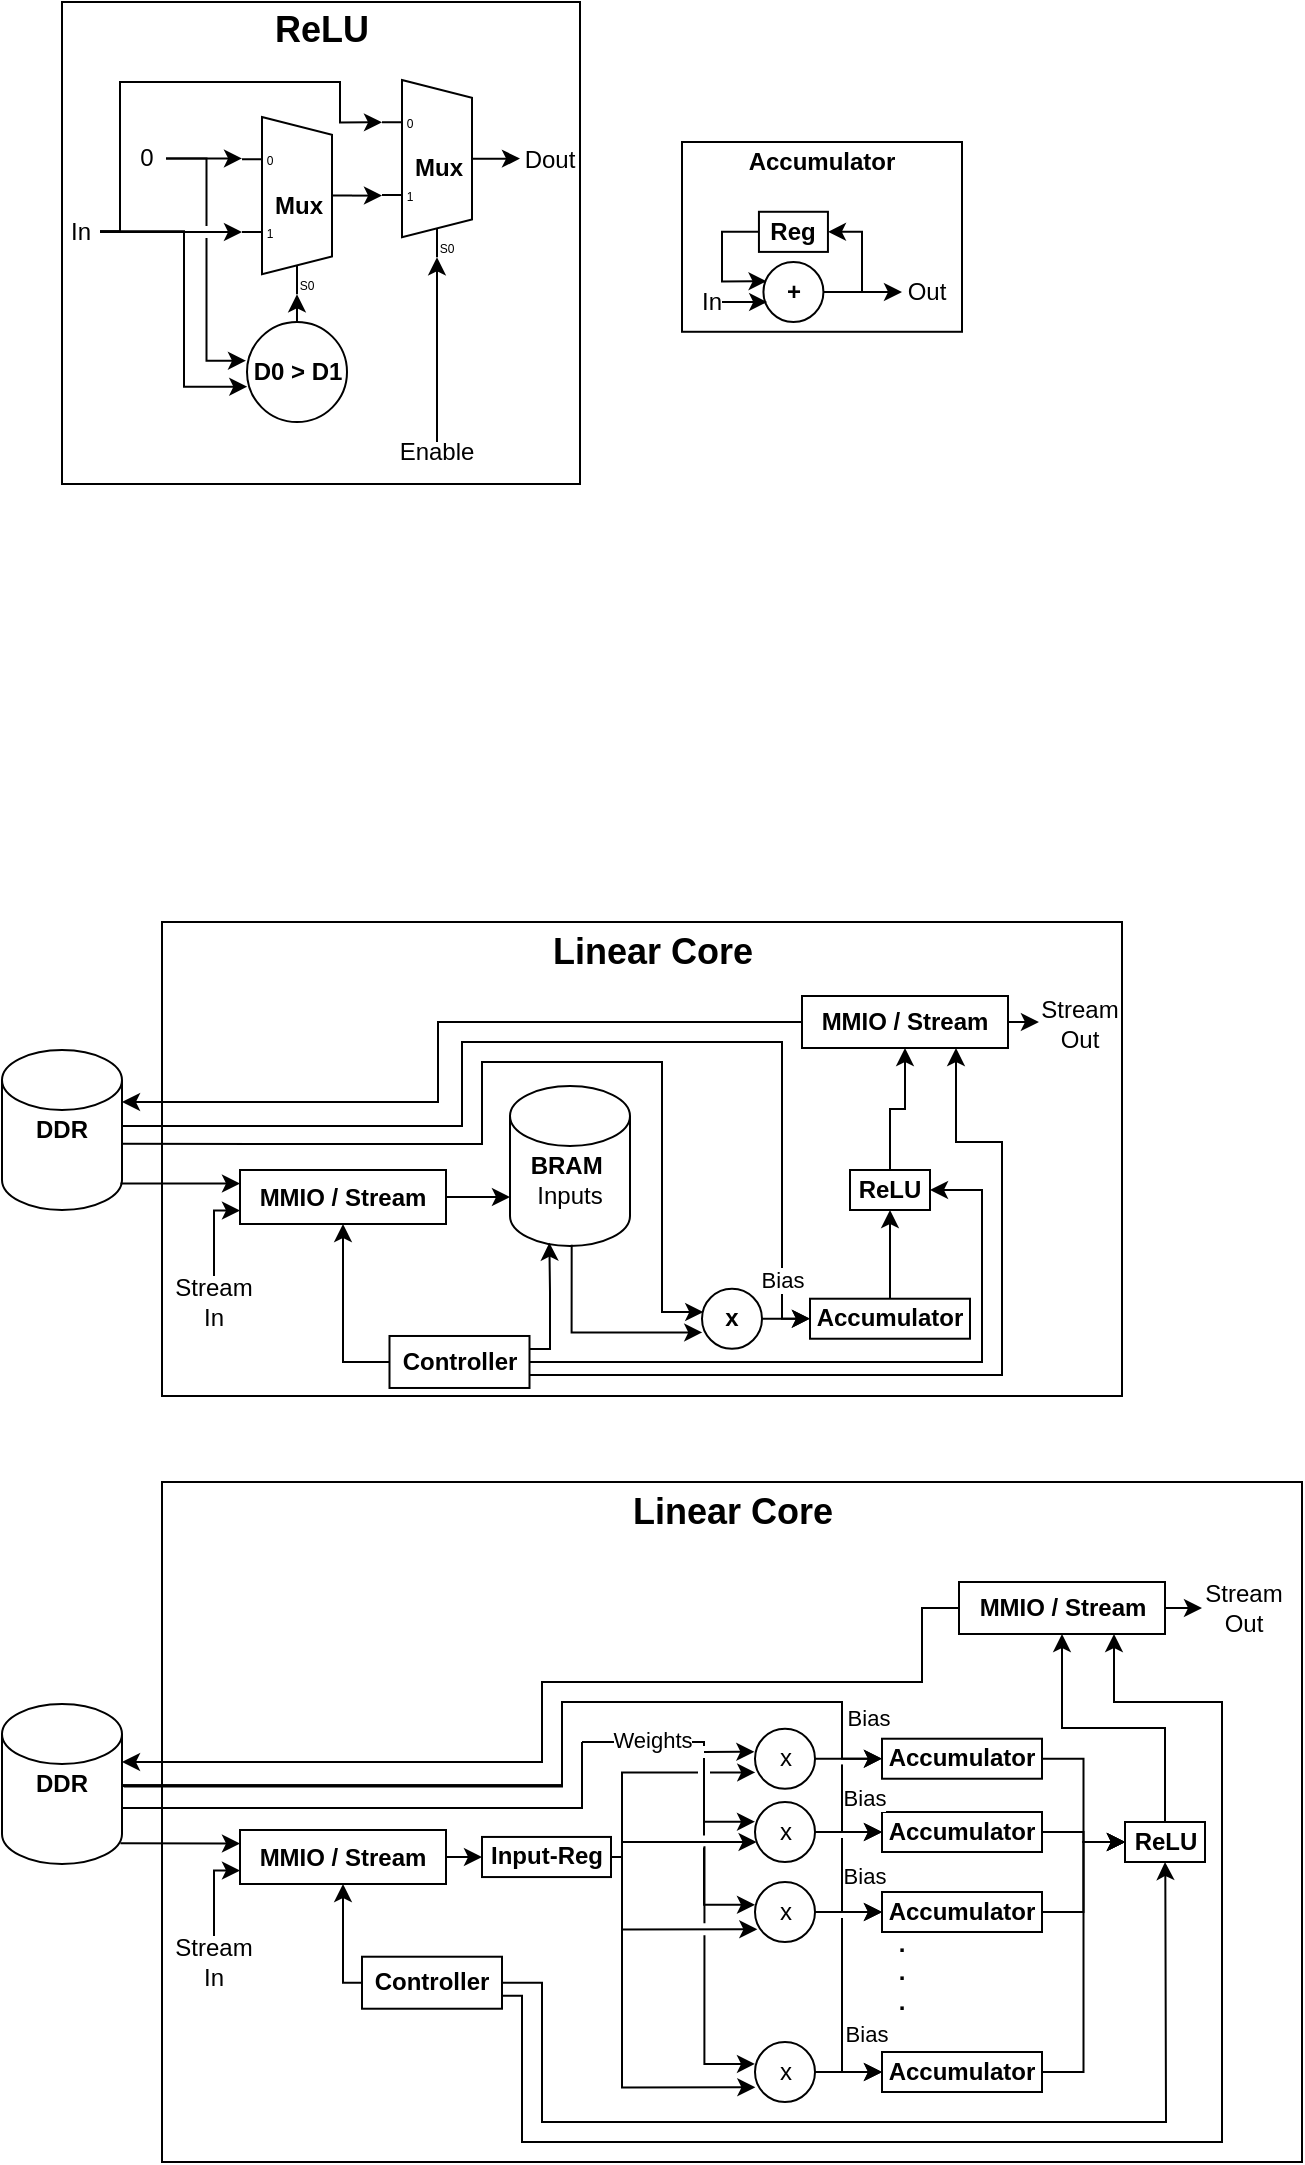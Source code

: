 <mxfile version="13.6.0" type="google"><diagram id="mREBOgRf9u_U17IM9qPp" name="Page-1"><mxGraphModel dx="779" dy="624" grid="1" gridSize="10" guides="1" tooltips="1" connect="1" arrows="0" fold="1" page="1" pageScale="1" pageWidth="827" pageHeight="1169" math="0" shadow="0"><root><mxCell id="0"/><mxCell id="1" parent="0"/><mxCell id="oGHgC_psi0amiYvD0izt-53" value="" style="group" parent="1" vertex="1" connectable="0"><mxGeometry x="350" y="1270.0" width="140" height="94.89" as="geometry"/></mxCell><mxCell id="oGHgC_psi0amiYvD0izt-47" value="" style="rounded=0;whiteSpace=wrap;html=1;" parent="oGHgC_psi0amiYvD0izt-53" vertex="1"><mxGeometry width="140" height="94.89" as="geometry"/></mxCell><mxCell id="oGHgC_psi0amiYvD0izt-20" value="&lt;b&gt;Reg&lt;/b&gt;" style="whiteSpace=wrap;html=1;shadow=0;arcSize=2;" parent="oGHgC_psi0amiYvD0izt-53" vertex="1"><mxGeometry x="38.47" y="34.89" width="34.5" height="20.06" as="geometry"/></mxCell><mxCell id="oGHgC_psi0amiYvD0izt-22" style="edgeStyle=orthogonalEdgeStyle;rounded=0;orthogonalLoop=1;jettySize=auto;html=1;entryX=1;entryY=0.5;entryDx=0;entryDy=0;exitX=1;exitY=0.5;exitDx=0;exitDy=0;" parent="oGHgC_psi0amiYvD0izt-53" source="oGHgC_psi0amiYvD0izt-45" target="oGHgC_psi0amiYvD0izt-20" edge="1"><mxGeometry relative="1" as="geometry"><Array as="points"><mxPoint x="90" y="75"/><mxPoint x="90" y="45"/></Array><mxPoint x="102.97" y="44.89" as="sourcePoint"/></mxGeometry></mxCell><mxCell id="oGHgC_psi0amiYvD0izt-45" value="&lt;b&gt;+&lt;/b&gt;" style="ellipse;whiteSpace=wrap;html=1;aspect=fixed;" parent="oGHgC_psi0amiYvD0izt-53" vertex="1"><mxGeometry x="40.72" y="60" width="30" height="30" as="geometry"/></mxCell><mxCell id="oGHgC_psi0amiYvD0izt-19" style="edgeStyle=orthogonalEdgeStyle;rounded=0;orthogonalLoop=1;jettySize=auto;html=1;entryX=0.052;entryY=0.322;entryDx=0;entryDy=0;exitX=0;exitY=0.5;exitDx=0;exitDy=0;entryPerimeter=0;" parent="oGHgC_psi0amiYvD0izt-53" source="oGHgC_psi0amiYvD0izt-20" target="oGHgC_psi0amiYvD0izt-45" edge="1"><mxGeometry relative="1" as="geometry"><mxPoint x="21.97" y="58.89" as="sourcePoint"/><Array as="points"><mxPoint x="20" y="45"/><mxPoint x="20" y="70"/></Array><mxPoint x="38.47" y="70" as="targetPoint"/></mxGeometry></mxCell><mxCell id="oGHgC_psi0amiYvD0izt-49" style="edgeStyle=orthogonalEdgeStyle;rounded=0;orthogonalLoop=1;jettySize=auto;html=1;exitX=1;exitY=0.5;exitDx=0;exitDy=0;entryX=0.061;entryY=0.683;entryDx=0;entryDy=0;entryPerimeter=0;" parent="oGHgC_psi0amiYvD0izt-53" source="oGHgC_psi0amiYvD0izt-48" target="oGHgC_psi0amiYvD0izt-45" edge="1"><mxGeometry relative="1" as="geometry"/></mxCell><mxCell id="oGHgC_psi0amiYvD0izt-48" value="In" style="text;html=1;strokeColor=none;fillColor=none;align=center;verticalAlign=middle;whiteSpace=wrap;rounded=0;" parent="oGHgC_psi0amiYvD0izt-53" vertex="1"><mxGeometry x="10" y="70" width="10" height="20" as="geometry"/></mxCell><mxCell id="oGHgC_psi0amiYvD0izt-50" value="&lt;b&gt;Accumulator&lt;/b&gt;" style="text;html=1;strokeColor=none;fillColor=none;align=center;verticalAlign=middle;whiteSpace=wrap;rounded=0;" parent="oGHgC_psi0amiYvD0izt-53" vertex="1"><mxGeometry x="35" width="70" height="20" as="geometry"/></mxCell><mxCell id="oGHgC_psi0amiYvD0izt-51" value="Out" style="text;html=1;strokeColor=none;fillColor=none;align=center;verticalAlign=middle;whiteSpace=wrap;rounded=0;" parent="oGHgC_psi0amiYvD0izt-53" vertex="1"><mxGeometry x="110" y="65" width="25" height="20" as="geometry"/></mxCell><mxCell id="oGHgC_psi0amiYvD0izt-52" style="edgeStyle=orthogonalEdgeStyle;rounded=0;orthogonalLoop=1;jettySize=auto;html=1;exitX=1;exitY=0.5;exitDx=0;exitDy=0;" parent="oGHgC_psi0amiYvD0izt-53" source="oGHgC_psi0amiYvD0izt-45" target="oGHgC_psi0amiYvD0izt-51" edge="1"><mxGeometry relative="1" as="geometry"/></mxCell><mxCell id="oGHgC_psi0amiYvD0izt-122" value="" style="group" parent="1" vertex="1" connectable="0"><mxGeometry x="10" y="1660" width="560" height="237" as="geometry"/></mxCell><mxCell id="oGHgC_psi0amiYvD0izt-2" value="" style="whiteSpace=wrap;html=1;shadow=0;arcSize=2;" parent="oGHgC_psi0amiYvD0izt-122" vertex="1"><mxGeometry x="80" width="480" height="237" as="geometry"/></mxCell><mxCell id="oGHgC_psi0amiYvD0izt-110" value="&lt;b&gt;ReLU&lt;/b&gt;" style="rounded=0;whiteSpace=wrap;html=1;" parent="oGHgC_psi0amiYvD0izt-122" vertex="1"><mxGeometry x="424" y="124" width="40" height="20" as="geometry"/></mxCell><mxCell id="oGHgC_psi0amiYvD0izt-3" value="&lt;b&gt;MMIO / Stream&lt;/b&gt;" style="rounded=0;whiteSpace=wrap;html=1;" parent="oGHgC_psi0amiYvD0izt-122" vertex="1"><mxGeometry x="400" y="37" width="103" height="26" as="geometry"/></mxCell><mxCell id="oGHgC_psi0amiYvD0izt-111" style="edgeStyle=orthogonalEdgeStyle;rounded=0;jumpStyle=gap;orthogonalLoop=1;jettySize=auto;html=1;exitX=0.5;exitY=0;exitDx=0;exitDy=0;entryX=0.5;entryY=1;entryDx=0;entryDy=0;endArrow=classic;endFill=1;" parent="oGHgC_psi0amiYvD0izt-122" source="oGHgC_psi0amiYvD0izt-110" target="oGHgC_psi0amiYvD0izt-3" edge="1"><mxGeometry relative="1" as="geometry"/></mxCell><mxCell id="oGHgC_psi0amiYvD0izt-4" value="&lt;b&gt;DDR&lt;/b&gt;" style="shape=cylinder2;whiteSpace=wrap;html=1;boundedLbl=1;backgroundOutline=1;size=15;" parent="oGHgC_psi0amiYvD0izt-122" vertex="1"><mxGeometry y="64" width="60" height="80" as="geometry"/></mxCell><mxCell id="oGHgC_psi0amiYvD0izt-5" style="edgeStyle=orthogonalEdgeStyle;rounded=0;orthogonalLoop=1;jettySize=auto;html=1;exitX=0;exitY=0.5;exitDx=0;exitDy=0;entryX=1;entryY=0.325;entryDx=0;entryDy=0;entryPerimeter=0;" parent="oGHgC_psi0amiYvD0izt-122" source="oGHgC_psi0amiYvD0izt-3" target="oGHgC_psi0amiYvD0izt-4" edge="1"><mxGeometry relative="1" as="geometry"><Array as="points"><mxPoint x="218" y="50"/><mxPoint x="218" y="90"/></Array><mxPoint x="60" y="100" as="targetPoint"/></mxGeometry></mxCell><mxCell id="oGHgC_psi0amiYvD0izt-6" value="&lt;b&gt;&lt;br&gt;BRAM&amp;nbsp;&lt;br&gt;&lt;/b&gt;Inputs" style="shape=cylinder2;whiteSpace=wrap;html=1;boundedLbl=1;backgroundOutline=1;size=15;" parent="oGHgC_psi0amiYvD0izt-122" vertex="1"><mxGeometry x="254" y="82" width="60" height="80" as="geometry"/></mxCell><mxCell id="oGHgC_psi0amiYvD0izt-7" style="edgeStyle=orthogonalEdgeStyle;rounded=0;orthogonalLoop=1;jettySize=auto;html=1;exitX=1;exitY=0.25;exitDx=0;exitDy=0;entryX=0.328;entryY=0.979;entryDx=0;entryDy=0;entryPerimeter=0;" parent="oGHgC_psi0amiYvD0izt-122" source="oGHgC_psi0amiYvD0izt-9" target="oGHgC_psi0amiYvD0izt-6" edge="1"><mxGeometry relative="1" as="geometry"><Array as="points"><mxPoint x="274" y="214"/><mxPoint x="274" y="185"/><mxPoint x="274" y="185"/></Array></mxGeometry></mxCell><mxCell id="oGHgC_psi0amiYvD0izt-8" style="edgeStyle=orthogonalEdgeStyle;rounded=0;orthogonalLoop=1;jettySize=auto;html=1;entryX=1;entryY=0.5;entryDx=0;entryDy=0;exitX=1;exitY=0.5;exitDx=0;exitDy=0;" parent="oGHgC_psi0amiYvD0izt-122" source="oGHgC_psi0amiYvD0izt-9" target="oGHgC_psi0amiYvD0izt-110" edge="1"><mxGeometry relative="1" as="geometry"><Array as="points"><mxPoint x="490" y="220"/><mxPoint x="490" y="134"/></Array><mxPoint x="280" y="230" as="sourcePoint"/></mxGeometry></mxCell><mxCell id="oGHgC_psi0amiYvD0izt-112" style="edgeStyle=orthogonalEdgeStyle;rounded=0;jumpStyle=gap;orthogonalLoop=1;jettySize=auto;html=1;exitX=1;exitY=0.75;exitDx=0;exitDy=0;entryX=0.75;entryY=1;entryDx=0;entryDy=0;endArrow=classic;endFill=1;" parent="oGHgC_psi0amiYvD0izt-122" source="oGHgC_psi0amiYvD0izt-9" target="oGHgC_psi0amiYvD0izt-3" edge="1"><mxGeometry relative="1" as="geometry"><Array as="points"><mxPoint x="500" y="227"/><mxPoint x="500" y="110"/><mxPoint x="477" y="110"/><mxPoint x="477" y="63"/></Array></mxGeometry></mxCell><mxCell id="oGHgC_psi0amiYvD0izt-9" value="&lt;b&gt;Controller&lt;/b&gt;" style="whiteSpace=wrap;html=1;shadow=0;align=center;" parent="oGHgC_psi0amiYvD0izt-122" vertex="1"><mxGeometry x="193.75" y="206.99" width="70" height="26" as="geometry"/></mxCell><mxCell id="oGHgC_psi0amiYvD0izt-10" value="&lt;font style=&quot;font-size: 18px&quot;&gt;&lt;b&gt;Linear Core&lt;/b&gt;&lt;/font&gt;" style="text;html=1;strokeColor=none;fillColor=none;align=center;verticalAlign=middle;whiteSpace=wrap;shadow=0;" parent="oGHgC_psi0amiYvD0izt-122" vertex="1"><mxGeometry x="263.75" width="122.5" height="30" as="geometry"/></mxCell><mxCell id="oGHgC_psi0amiYvD0izt-11" value="" style="edgeStyle=orthogonalEdgeStyle;orthogonalLoop=1;jettySize=auto;html=1;rounded=0;entryX=0.004;entryY=0.729;entryDx=0;entryDy=0;exitX=0.514;exitY=0.992;exitDx=0;exitDy=0;exitPerimeter=0;entryPerimeter=0;" parent="oGHgC_psi0amiYvD0izt-122" source="oGHgC_psi0amiYvD0izt-6" target="oGHgC_psi0amiYvD0izt-46" edge="1"><mxGeometry relative="1" as="geometry"><mxPoint x="259" y="213.4" as="sourcePoint"/><mxPoint x="335.5" y="210.61" as="targetPoint"/><Array as="points"><mxPoint x="285" y="205"/></Array></mxGeometry></mxCell><mxCell id="oGHgC_psi0amiYvD0izt-21" value="" style="endArrow=classic;html=1;entryX=0;entryY=0.25;entryDx=0;entryDy=0;exitX=0.987;exitY=0.835;exitDx=0;exitDy=0;exitPerimeter=0;" parent="oGHgC_psi0amiYvD0izt-122" source="oGHgC_psi0amiYvD0izt-4" target="oGHgC_psi0amiYvD0izt-27" edge="1"><mxGeometry width="50" height="50" relative="1" as="geometry"><mxPoint x="71" y="131" as="sourcePoint"/><mxPoint x="237" y="96" as="targetPoint"/></mxGeometry></mxCell><mxCell id="oGHgC_psi0amiYvD0izt-23" style="edgeStyle=orthogonalEdgeStyle;rounded=0;orthogonalLoop=1;jettySize=auto;html=1;exitX=0.5;exitY=0;exitDx=0;exitDy=0;entryX=0.5;entryY=1;entryDx=0;entryDy=0;" parent="oGHgC_psi0amiYvD0izt-122" source="oGHgC_psi0amiYvD0izt-57" target="oGHgC_psi0amiYvD0izt-110" edge="1"><mxGeometry relative="1" as="geometry"><mxPoint x="441" y="160" as="targetPoint"/><mxPoint x="460" y="130" as="sourcePoint"/></mxGeometry></mxCell><mxCell id="oGHgC_psi0amiYvD0izt-24" value="Stream Out" style="text;html=1;strokeColor=none;fillColor=none;align=center;verticalAlign=middle;whiteSpace=wrap;shadow=0;" parent="oGHgC_psi0amiYvD0izt-122" vertex="1"><mxGeometry x="518" y="37.01" width="42" height="26.99" as="geometry"/></mxCell><mxCell id="oGHgC_psi0amiYvD0izt-25" style="edgeStyle=orthogonalEdgeStyle;rounded=0;orthogonalLoop=1;jettySize=auto;html=1;exitX=1;exitY=0.5;exitDx=0;exitDy=0;entryX=0.011;entryY=0.483;entryDx=0;entryDy=0;entryPerimeter=0;" parent="oGHgC_psi0amiYvD0izt-122" source="oGHgC_psi0amiYvD0izt-3" target="oGHgC_psi0amiYvD0izt-24" edge="1"><mxGeometry relative="1" as="geometry"><mxPoint x="510" y="51" as="targetPoint"/></mxGeometry></mxCell><mxCell id="oGHgC_psi0amiYvD0izt-26" style="edgeStyle=orthogonalEdgeStyle;rounded=0;orthogonalLoop=1;jettySize=auto;html=1;exitX=1;exitY=0.5;exitDx=0;exitDy=0;entryX=0;entryY=0.695;entryDx=0;entryDy=0;entryPerimeter=0;" parent="oGHgC_psi0amiYvD0izt-122" source="oGHgC_psi0amiYvD0izt-27" target="oGHgC_psi0amiYvD0izt-6" edge="1"><mxGeometry relative="1" as="geometry"/></mxCell><mxCell id="oGHgC_psi0amiYvD0izt-27" value="&lt;b&gt;MMIO / Stream&lt;/b&gt;" style="rounded=0;whiteSpace=wrap;html=1;" parent="oGHgC_psi0amiYvD0izt-122" vertex="1"><mxGeometry x="119" y="124" width="103" height="27" as="geometry"/></mxCell><mxCell id="oGHgC_psi0amiYvD0izt-28" style="edgeStyle=orthogonalEdgeStyle;rounded=0;orthogonalLoop=1;jettySize=auto;html=1;exitX=0;exitY=0.5;exitDx=0;exitDy=0;entryX=0.5;entryY=1;entryDx=0;entryDy=0;" parent="oGHgC_psi0amiYvD0izt-122" source="oGHgC_psi0amiYvD0izt-9" target="oGHgC_psi0amiYvD0izt-27" edge="1"><mxGeometry relative="1" as="geometry"><Array as="points"><mxPoint x="171" y="220"/></Array><mxPoint x="171" y="160" as="targetPoint"/></mxGeometry></mxCell><mxCell id="oGHgC_psi0amiYvD0izt-29" style="edgeStyle=orthogonalEdgeStyle;rounded=0;orthogonalLoop=1;jettySize=auto;html=1;exitX=0.5;exitY=0;exitDx=0;exitDy=0;entryX=0;entryY=0.75;entryDx=0;entryDy=0;" parent="oGHgC_psi0amiYvD0izt-122" source="oGHgC_psi0amiYvD0izt-30" target="oGHgC_psi0amiYvD0izt-27" edge="1"><mxGeometry relative="1" as="geometry"><Array as="points"><mxPoint x="106" y="144"/></Array></mxGeometry></mxCell><mxCell id="oGHgC_psi0amiYvD0izt-30" value="Stream In" style="text;html=1;strokeColor=none;fillColor=none;align=center;verticalAlign=middle;whiteSpace=wrap;shadow=0;" parent="oGHgC_psi0amiYvD0izt-122" vertex="1"><mxGeometry x="85" y="177" width="42" height="26.99" as="geometry"/></mxCell><mxCell id="oGHgC_psi0amiYvD0izt-46" value="&lt;b&gt;x&lt;/b&gt;" style="ellipse;whiteSpace=wrap;html=1;aspect=fixed;" parent="oGHgC_psi0amiYvD0izt-122" vertex="1"><mxGeometry x="350" y="183.36" width="30" height="30" as="geometry"/></mxCell><mxCell id="oGHgC_psi0amiYvD0izt-55" value="" style="endArrow=classic;html=1;entryX=0.021;entryY=0.388;entryDx=0;entryDy=0;exitX=0.999;exitY=0.749;exitDx=0;exitDy=0;exitPerimeter=0;entryPerimeter=0;rounded=0;" parent="oGHgC_psi0amiYvD0izt-122" target="oGHgC_psi0amiYvD0izt-46" edge="1"><mxGeometry width="50" height="50" relative="1" as="geometry"><mxPoint x="60.0" y="110.93" as="sourcePoint"/><mxPoint x="365.68" y="81.44" as="targetPoint"/><Array as="points"><mxPoint x="240" y="111"/><mxPoint x="240" y="70"/><mxPoint x="330" y="70"/><mxPoint x="330" y="195"/></Array></mxGeometry></mxCell><mxCell id="oGHgC_psi0amiYvD0izt-57" value="&lt;b&gt;Accumulator&lt;/b&gt;" style="rounded=0;whiteSpace=wrap;html=1;" parent="oGHgC_psi0amiYvD0izt-122" vertex="1"><mxGeometry x="404" y="188.36" width="80" height="20" as="geometry"/></mxCell><mxCell id="oGHgC_psi0amiYvD0izt-58" style="edgeStyle=orthogonalEdgeStyle;rounded=0;orthogonalLoop=1;jettySize=auto;html=1;exitX=1;exitY=0.5;exitDx=0;exitDy=0;entryX=0;entryY=0.5;entryDx=0;entryDy=0;" parent="oGHgC_psi0amiYvD0izt-122" source="oGHgC_psi0amiYvD0izt-46" target="oGHgC_psi0amiYvD0izt-57" edge="1"><mxGeometry relative="1" as="geometry"/></mxCell><mxCell id="oGHgC_psi0amiYvD0izt-118" style="edgeStyle=orthogonalEdgeStyle;rounded=0;orthogonalLoop=1;jettySize=auto;html=1;entryX=0;entryY=0.5;entryDx=0;entryDy=0;exitX=0.999;exitY=0.475;exitDx=0;exitDy=0;exitPerimeter=0;" parent="oGHgC_psi0amiYvD0izt-122" source="oGHgC_psi0amiYvD0izt-4" target="oGHgC_psi0amiYvD0izt-57" edge="1"><mxGeometry relative="1" as="geometry"><mxPoint x="390.0" y="208.36" as="sourcePoint"/><mxPoint x="410" y="208.36" as="targetPoint"/><Array as="points"><mxPoint x="230" y="102"/><mxPoint x="230" y="60"/><mxPoint x="390" y="60"/><mxPoint x="390" y="198"/></Array></mxGeometry></mxCell><mxCell id="oGHgC_psi0amiYvD0izt-119" value="Bias" style="edgeLabel;html=1;align=center;verticalAlign=middle;resizable=0;points=[];" parent="oGHgC_psi0amiYvD0izt-118" vertex="1" connectable="0"><mxGeometry x="0.871" relative="1" as="geometry"><mxPoint as="offset"/></mxGeometry></mxCell><mxCell id="oGHgC_psi0amiYvD0izt-131" value="" style="group" parent="1" vertex="1" connectable="0"><mxGeometry x="10" y="1940" width="650" height="340" as="geometry"/></mxCell><mxCell id="oGHgC_psi0amiYvD0izt-61" value="" style="whiteSpace=wrap;html=1;shadow=0;arcSize=2;" parent="oGHgC_psi0amiYvD0izt-131" vertex="1"><mxGeometry x="80" width="570" height="340" as="geometry"/></mxCell><mxCell id="oGHgC_psi0amiYvD0izt-62" value="&lt;b&gt;MMIO / Stream&lt;/b&gt;" style="rounded=0;whiteSpace=wrap;html=1;" parent="oGHgC_psi0amiYvD0izt-131" vertex="1"><mxGeometry x="478.5" y="50" width="103" height="26" as="geometry"/></mxCell><mxCell id="oGHgC_psi0amiYvD0izt-63" value="&lt;b&gt;DDR&lt;/b&gt;" style="shape=cylinder2;whiteSpace=wrap;html=1;boundedLbl=1;backgroundOutline=1;size=15;" parent="oGHgC_psi0amiYvD0izt-131" vertex="1"><mxGeometry y="111" width="60" height="80" as="geometry"/></mxCell><mxCell id="oGHgC_psi0amiYvD0izt-64" style="edgeStyle=orthogonalEdgeStyle;rounded=0;orthogonalLoop=1;jettySize=auto;html=1;exitX=0;exitY=0.5;exitDx=0;exitDy=0;" parent="oGHgC_psi0amiYvD0izt-131" source="oGHgC_psi0amiYvD0izt-62" edge="1"><mxGeometry relative="1" as="geometry"><Array as="points"><mxPoint x="460" y="63"/><mxPoint x="460" y="100"/><mxPoint x="270" y="100"/><mxPoint x="270" y="140"/></Array><mxPoint x="60" y="140" as="targetPoint"/></mxGeometry></mxCell><mxCell id="oGHgC_psi0amiYvD0izt-67" style="edgeStyle=orthogonalEdgeStyle;rounded=0;orthogonalLoop=1;jettySize=auto;html=1;exitX=1;exitY=0.75;exitDx=0;exitDy=0;" parent="oGHgC_psi0amiYvD0izt-131" source="oGHgC_psi0amiYvD0izt-68" edge="1"><mxGeometry relative="1" as="geometry"><Array as="points"><mxPoint x="260" y="257"/><mxPoint x="260" y="330"/><mxPoint x="610" y="330"/><mxPoint x="610" y="110"/><mxPoint x="556" y="110"/></Array><mxPoint x="556" y="76" as="targetPoint"/></mxGeometry></mxCell><mxCell id="oGHgC_psi0amiYvD0izt-68" value="&lt;b&gt;Controller&lt;/b&gt;" style="whiteSpace=wrap;html=1;shadow=0;align=center;" parent="oGHgC_psi0amiYvD0izt-131" vertex="1"><mxGeometry x="180" y="237.36" width="70" height="26" as="geometry"/></mxCell><mxCell id="oGHgC_psi0amiYvD0izt-69" value="&lt;font style=&quot;font-size: 18px&quot;&gt;&lt;b&gt;Linear Core&lt;/b&gt;&lt;/font&gt;" style="text;html=1;strokeColor=none;fillColor=none;align=center;verticalAlign=middle;whiteSpace=wrap;shadow=0;" parent="oGHgC_psi0amiYvD0izt-131" vertex="1"><mxGeometry x="303.75" width="122.5" height="30" as="geometry"/></mxCell><mxCell id="oGHgC_psi0amiYvD0izt-71" value="" style="endArrow=classic;html=1;entryX=0;entryY=0.25;entryDx=0;entryDy=0;exitX=0.987;exitY=0.871;exitDx=0;exitDy=0;exitPerimeter=0;" parent="oGHgC_psi0amiYvD0izt-131" source="oGHgC_psi0amiYvD0izt-63" target="oGHgC_psi0amiYvD0izt-76" edge="1"><mxGeometry width="50" height="50" relative="1" as="geometry"><mxPoint x="71" y="181" as="sourcePoint"/><mxPoint x="237" y="146" as="targetPoint"/></mxGeometry></mxCell><mxCell id="oGHgC_psi0amiYvD0izt-73" value="Stream Out" style="text;html=1;strokeColor=none;fillColor=none;align=center;verticalAlign=middle;whiteSpace=wrap;shadow=0;" parent="oGHgC_psi0amiYvD0izt-131" vertex="1"><mxGeometry x="600" y="49.01" width="42" height="26.99" as="geometry"/></mxCell><mxCell id="oGHgC_psi0amiYvD0izt-74" style="edgeStyle=orthogonalEdgeStyle;rounded=0;orthogonalLoop=1;jettySize=auto;html=1;exitX=1;exitY=0.5;exitDx=0;exitDy=0;entryX=0;entryY=0.5;entryDx=0;entryDy=0;" parent="oGHgC_psi0amiYvD0izt-131" source="oGHgC_psi0amiYvD0izt-62" target="oGHgC_psi0amiYvD0izt-73" edge="1"><mxGeometry relative="1" as="geometry"/></mxCell><mxCell id="oGHgC_psi0amiYvD0izt-76" value="&lt;b&gt;MMIO / Stream&lt;/b&gt;" style="rounded=0;whiteSpace=wrap;html=1;" parent="oGHgC_psi0amiYvD0izt-131" vertex="1"><mxGeometry x="119" y="174" width="103" height="27" as="geometry"/></mxCell><mxCell id="oGHgC_psi0amiYvD0izt-77" style="edgeStyle=orthogonalEdgeStyle;rounded=0;orthogonalLoop=1;jettySize=auto;html=1;exitX=0;exitY=0.5;exitDx=0;exitDy=0;entryX=0.5;entryY=1;entryDx=0;entryDy=0;" parent="oGHgC_psi0amiYvD0izt-131" source="oGHgC_psi0amiYvD0izt-68" target="oGHgC_psi0amiYvD0izt-76" edge="1"><mxGeometry relative="1" as="geometry"><Array as="points"><mxPoint x="171" y="250"/></Array><mxPoint x="171" y="210" as="targetPoint"/></mxGeometry></mxCell><mxCell id="oGHgC_psi0amiYvD0izt-78" style="edgeStyle=orthogonalEdgeStyle;rounded=0;orthogonalLoop=1;jettySize=auto;html=1;exitX=0.5;exitY=0;exitDx=0;exitDy=0;entryX=0;entryY=0.75;entryDx=0;entryDy=0;" parent="oGHgC_psi0amiYvD0izt-131" source="oGHgC_psi0amiYvD0izt-79" target="oGHgC_psi0amiYvD0izt-76" edge="1"><mxGeometry relative="1" as="geometry"><Array as="points"><mxPoint x="106" y="194"/></Array></mxGeometry></mxCell><mxCell id="oGHgC_psi0amiYvD0izt-79" value="Stream In" style="text;html=1;strokeColor=none;fillColor=none;align=center;verticalAlign=middle;whiteSpace=wrap;shadow=0;" parent="oGHgC_psi0amiYvD0izt-131" vertex="1"><mxGeometry x="85" y="227" width="42" height="26.99" as="geometry"/></mxCell><mxCell id="oGHgC_psi0amiYvD0izt-80" value="x" style="ellipse;whiteSpace=wrap;html=1;aspect=fixed;" parent="oGHgC_psi0amiYvD0izt-131" vertex="1"><mxGeometry x="376.5" y="123.36" width="30" height="30" as="geometry"/></mxCell><mxCell id="oGHgC_psi0amiYvD0izt-82" value="" style="endArrow=none;html=1;rounded=0;endFill=0;" parent="oGHgC_psi0amiYvD0izt-131" edge="1"><mxGeometry width="50" height="50" relative="1" as="geometry"><mxPoint x="60" y="163" as="sourcePoint"/><mxPoint x="290" y="130" as="targetPoint"/><Array as="points"><mxPoint x="290" y="163"/></Array></mxGeometry></mxCell><mxCell id="oGHgC_psi0amiYvD0izt-83" value="" style="edgeStyle=orthogonalEdgeStyle;orthogonalLoop=1;jettySize=auto;html=1;rounded=0;entryX=-0.044;entryY=0.317;entryDx=0;entryDy=0;entryPerimeter=0;jumpStyle=gap;" parent="oGHgC_psi0amiYvD0izt-131" edge="1"><mxGeometry relative="1" as="geometry"><mxPoint x="351" y="135" as="sourcePoint"/><mxPoint x="376.18" y="134.87" as="targetPoint"/><Array as="points"><mxPoint x="351" y="135"/></Array></mxGeometry></mxCell><mxCell id="oGHgC_psi0amiYvD0izt-84" value="&lt;b&gt;Accumulator&lt;/b&gt;" style="rounded=0;whiteSpace=wrap;html=1;" parent="oGHgC_psi0amiYvD0izt-131" vertex="1"><mxGeometry x="440" y="128.36" width="80" height="20" as="geometry"/></mxCell><mxCell id="oGHgC_psi0amiYvD0izt-85" style="edgeStyle=orthogonalEdgeStyle;rounded=0;orthogonalLoop=1;jettySize=auto;html=1;exitX=1;exitY=0.5;exitDx=0;exitDy=0;entryX=0;entryY=0.5;entryDx=0;entryDy=0;jumpStyle=gap;" parent="oGHgC_psi0amiYvD0izt-131" source="oGHgC_psi0amiYvD0izt-80" target="oGHgC_psi0amiYvD0izt-84" edge="1"><mxGeometry relative="1" as="geometry"/></mxCell><mxCell id="oGHgC_psi0amiYvD0izt-86" value="x" style="ellipse;whiteSpace=wrap;html=1;aspect=fixed;" parent="oGHgC_psi0amiYvD0izt-131" vertex="1"><mxGeometry x="376.5" y="160" width="30" height="30" as="geometry"/></mxCell><mxCell id="oGHgC_psi0amiYvD0izt-87" value="&lt;b&gt;Accumulator&lt;/b&gt;" style="rounded=0;whiteSpace=wrap;html=1;" parent="oGHgC_psi0amiYvD0izt-131" vertex="1"><mxGeometry x="440" y="165.0" width="80" height="20" as="geometry"/></mxCell><mxCell id="oGHgC_psi0amiYvD0izt-88" style="edgeStyle=orthogonalEdgeStyle;rounded=0;orthogonalLoop=1;jettySize=auto;html=1;exitX=1;exitY=0.5;exitDx=0;exitDy=0;entryX=0;entryY=0.5;entryDx=0;entryDy=0;jumpStyle=gap;" parent="oGHgC_psi0amiYvD0izt-131" source="oGHgC_psi0amiYvD0izt-86" target="oGHgC_psi0amiYvD0izt-87" edge="1"><mxGeometry relative="1" as="geometry"/></mxCell><mxCell id="oGHgC_psi0amiYvD0izt-89" value="x" style="ellipse;whiteSpace=wrap;html=1;aspect=fixed;" parent="oGHgC_psi0amiYvD0izt-131" vertex="1"><mxGeometry x="376.5" y="200" width="30" height="30" as="geometry"/></mxCell><mxCell id="oGHgC_psi0amiYvD0izt-90" value="&lt;b&gt;Accumulator&lt;/b&gt;" style="rounded=0;whiteSpace=wrap;html=1;" parent="oGHgC_psi0amiYvD0izt-131" vertex="1"><mxGeometry x="440" y="205.0" width="80" height="20" as="geometry"/></mxCell><mxCell id="oGHgC_psi0amiYvD0izt-91" style="edgeStyle=orthogonalEdgeStyle;rounded=0;orthogonalLoop=1;jettySize=auto;html=1;exitX=1;exitY=0.5;exitDx=0;exitDy=0;entryX=0;entryY=0.5;entryDx=0;entryDy=0;jumpStyle=gap;" parent="oGHgC_psi0amiYvD0izt-131" source="oGHgC_psi0amiYvD0izt-89" target="oGHgC_psi0amiYvD0izt-90" edge="1"><mxGeometry relative="1" as="geometry"/></mxCell><mxCell id="oGHgC_psi0amiYvD0izt-92" value="x" style="ellipse;whiteSpace=wrap;html=1;aspect=fixed;" parent="oGHgC_psi0amiYvD0izt-131" vertex="1"><mxGeometry x="376.5" y="280" width="30" height="30" as="geometry"/></mxCell><mxCell id="oGHgC_psi0amiYvD0izt-93" value="&lt;b&gt;Accumulator&lt;/b&gt;" style="rounded=0;whiteSpace=wrap;html=1;" parent="oGHgC_psi0amiYvD0izt-131" vertex="1"><mxGeometry x="440" y="285.0" width="80" height="20" as="geometry"/></mxCell><mxCell id="oGHgC_psi0amiYvD0izt-94" style="edgeStyle=orthogonalEdgeStyle;rounded=0;orthogonalLoop=1;jettySize=auto;html=1;exitX=1;exitY=0.5;exitDx=0;exitDy=0;entryX=0;entryY=0.5;entryDx=0;entryDy=0;jumpStyle=gap;" parent="oGHgC_psi0amiYvD0izt-131" source="oGHgC_psi0amiYvD0izt-92" target="oGHgC_psi0amiYvD0izt-93" edge="1"><mxGeometry relative="1" as="geometry"/></mxCell><mxCell id="oGHgC_psi0amiYvD0izt-95" value="&lt;b&gt;.&lt;br&gt;.&lt;br&gt;.&lt;/b&gt;" style="text;html=1;strokeColor=none;fillColor=none;align=center;verticalAlign=middle;whiteSpace=wrap;shadow=0;" parent="oGHgC_psi0amiYvD0izt-131" vertex="1"><mxGeometry x="440" y="230" width="20" height="30" as="geometry"/></mxCell><mxCell id="oGHgC_psi0amiYvD0izt-102" style="edgeStyle=orthogonalEdgeStyle;rounded=0;orthogonalLoop=1;jettySize=auto;html=1;entryX=0.026;entryY=0.654;entryDx=0;entryDy=0;entryPerimeter=0;jumpStyle=gap;exitX=1;exitY=0.5;exitDx=0;exitDy=0;" parent="oGHgC_psi0amiYvD0izt-131" source="oGHgC_psi0amiYvD0izt-99" target="oGHgC_psi0amiYvD0izt-86" edge="1"><mxGeometry relative="1" as="geometry"><mxPoint x="305" y="190" as="sourcePoint"/><Array as="points"><mxPoint x="310" y="188"/><mxPoint x="310" y="180"/><mxPoint x="377" y="180"/></Array></mxGeometry></mxCell><mxCell id="oGHgC_psi0amiYvD0izt-103" style="edgeStyle=orthogonalEdgeStyle;rounded=0;orthogonalLoop=1;jettySize=auto;html=1;entryX=0.039;entryY=0.789;entryDx=0;entryDy=0;entryPerimeter=0;jumpStyle=gap;exitX=1;exitY=0.5;exitDx=0;exitDy=0;" parent="oGHgC_psi0amiYvD0izt-131" source="oGHgC_psi0amiYvD0izt-99" target="oGHgC_psi0amiYvD0izt-89" edge="1"><mxGeometry relative="1" as="geometry"><mxPoint x="305" y="190" as="sourcePoint"/><Array as="points"><mxPoint x="310" y="188"/><mxPoint x="310" y="224"/></Array></mxGeometry></mxCell><mxCell id="oGHgC_psi0amiYvD0izt-104" style="edgeStyle=orthogonalEdgeStyle;rounded=0;orthogonalLoop=1;jettySize=auto;html=1;exitX=1;exitY=0.5;exitDx=0;exitDy=0;entryX=0.006;entryY=0.756;entryDx=0;entryDy=0;entryPerimeter=0;jumpStyle=gap;" parent="oGHgC_psi0amiYvD0izt-131" source="oGHgC_psi0amiYvD0izt-99" target="oGHgC_psi0amiYvD0izt-92" edge="1"><mxGeometry relative="1" as="geometry"><mxPoint x="304.5" y="77.5" as="sourcePoint"/><Array as="points"><mxPoint x="310" y="188"/><mxPoint x="310" y="303"/></Array></mxGeometry></mxCell><mxCell id="oGHgC_psi0amiYvD0izt-99" value="&lt;b&gt;Input-Reg&lt;/b&gt;" style="whiteSpace=wrap;html=1;shadow=0;arcSize=2;" parent="oGHgC_psi0amiYvD0izt-131" vertex="1"><mxGeometry x="240" y="177.47" width="64.5" height="20.06" as="geometry"/></mxCell><mxCell id="oGHgC_psi0amiYvD0izt-75" style="edgeStyle=orthogonalEdgeStyle;rounded=0;orthogonalLoop=1;jettySize=auto;html=1;exitX=1;exitY=0.5;exitDx=0;exitDy=0;entryX=0;entryY=0.5;entryDx=0;entryDy=0;" parent="oGHgC_psi0amiYvD0izt-131" source="oGHgC_psi0amiYvD0izt-76" target="oGHgC_psi0amiYvD0izt-99" edge="1"><mxGeometry relative="1" as="geometry"><mxPoint x="254" y="187.6" as="targetPoint"/></mxGeometry></mxCell><mxCell id="oGHgC_psi0amiYvD0izt-105" value="" style="edgeStyle=orthogonalEdgeStyle;orthogonalLoop=1;jettySize=auto;html=1;rounded=0;entryX=-0.044;entryY=0.317;entryDx=0;entryDy=0;entryPerimeter=0;jumpStyle=gap;" parent="oGHgC_psi0amiYvD0izt-131" edge="1"><mxGeometry relative="1" as="geometry"><mxPoint x="351" y="130" as="sourcePoint"/><mxPoint x="376.5" y="169.86" as="targetPoint"/><Array as="points"><mxPoint x="351" y="170"/></Array></mxGeometry></mxCell><mxCell id="oGHgC_psi0amiYvD0izt-106" value="" style="edgeStyle=orthogonalEdgeStyle;orthogonalLoop=1;jettySize=auto;html=1;rounded=0;entryX=-0.044;entryY=0.317;entryDx=0;entryDy=0;entryPerimeter=0;jumpStyle=gap;" parent="oGHgC_psi0amiYvD0izt-131" edge="1"><mxGeometry relative="1" as="geometry"><mxPoint x="290" y="130" as="sourcePoint"/><mxPoint x="376.5" y="211.37" as="targetPoint"/><Array as="points"><mxPoint x="351" y="211"/></Array></mxGeometry></mxCell><mxCell id="KwjHJaZg6N2wtDd3Jdpx-1" value="Weights" style="edgeLabel;html=1;align=center;verticalAlign=middle;resizable=0;points=[];" vertex="1" connectable="0" parent="oGHgC_psi0amiYvD0izt-106"><mxGeometry x="-0.447" y="-1" relative="1" as="geometry"><mxPoint x="-11.67" y="-2.64" as="offset"/></mxGeometry></mxCell><mxCell id="oGHgC_psi0amiYvD0izt-107" value="" style="edgeStyle=orthogonalEdgeStyle;orthogonalLoop=1;jettySize=auto;html=1;rounded=0;entryX=-0.044;entryY=0.317;entryDx=0;entryDy=0;exitX=0.504;exitY=1.006;exitDx=0;exitDy=0;exitPerimeter=0;entryPerimeter=0;jumpStyle=gap;" parent="oGHgC_psi0amiYvD0izt-131" edge="1"><mxGeometry relative="1" as="geometry"><mxPoint x="351.24" y="182.08" as="sourcePoint"/><mxPoint x="376.5" y="290.97" as="targetPoint"/><Array as="points"><mxPoint x="351" y="290.6"/></Array></mxGeometry></mxCell><mxCell id="oGHgC_psi0amiYvD0izt-70" value="" style="edgeStyle=orthogonalEdgeStyle;orthogonalLoop=1;jettySize=auto;html=1;rounded=0;entryX=0.004;entryY=0.729;entryDx=0;entryDy=0;exitX=1;exitY=0.5;exitDx=0;exitDy=0;entryPerimeter=0;jumpStyle=gap;" parent="oGHgC_psi0amiYvD0izt-131" source="oGHgC_psi0amiYvD0izt-99" target="oGHgC_psi0amiYvD0izt-80" edge="1"><mxGeometry relative="1" as="geometry"><mxPoint x="304.5" y="77.5" as="sourcePoint"/><mxPoint x="335.5" y="150.61" as="targetPoint"/><Array as="points"><mxPoint x="310" y="188"/><mxPoint x="310" y="145"/></Array></mxGeometry></mxCell><mxCell id="oGHgC_psi0amiYvD0izt-116" style="edgeStyle=orthogonalEdgeStyle;rounded=0;jumpStyle=gap;orthogonalLoop=1;jettySize=auto;html=1;exitX=0.5;exitY=0;exitDx=0;exitDy=0;entryX=0.5;entryY=1;entryDx=0;entryDy=0;endArrow=classic;endFill=1;" parent="oGHgC_psi0amiYvD0izt-131" source="oGHgC_psi0amiYvD0izt-114" target="oGHgC_psi0amiYvD0izt-62" edge="1"><mxGeometry relative="1" as="geometry"/></mxCell><mxCell id="oGHgC_psi0amiYvD0izt-114" value="&lt;b&gt;ReLU&lt;/b&gt;" style="rounded=0;whiteSpace=wrap;html=1;" parent="oGHgC_psi0amiYvD0izt-131" vertex="1"><mxGeometry x="561.5" y="170" width="40" height="20" as="geometry"/></mxCell><mxCell id="oGHgC_psi0amiYvD0izt-115" style="edgeStyle=orthogonalEdgeStyle;rounded=0;jumpStyle=gap;orthogonalLoop=1;jettySize=auto;html=1;exitX=1;exitY=0.5;exitDx=0;exitDy=0;endArrow=classic;endFill=1;entryX=0.5;entryY=1;entryDx=0;entryDy=0;" parent="oGHgC_psi0amiYvD0izt-131" source="oGHgC_psi0amiYvD0izt-68" target="oGHgC_psi0amiYvD0izt-114" edge="1"><mxGeometry relative="1" as="geometry"><mxPoint x="582" y="200" as="targetPoint"/><Array as="points"><mxPoint x="270" y="250"/><mxPoint x="270" y="320"/><mxPoint x="582" y="320"/><mxPoint x="582" y="210"/><mxPoint x="582" y="210"/></Array></mxGeometry></mxCell><mxCell id="oGHgC_psi0amiYvD0izt-72" style="edgeStyle=orthogonalEdgeStyle;rounded=0;orthogonalLoop=1;jettySize=auto;html=1;exitX=1;exitY=0.5;exitDx=0;exitDy=0;entryX=0;entryY=0.5;entryDx=0;entryDy=0;" parent="oGHgC_psi0amiYvD0izt-131" source="oGHgC_psi0amiYvD0izt-84" target="oGHgC_psi0amiYvD0izt-114" edge="1"><mxGeometry relative="1" as="geometry"><mxPoint x="532" y="120" as="targetPoint"/><mxPoint x="460" y="180" as="sourcePoint"/></mxGeometry></mxCell><mxCell id="oGHgC_psi0amiYvD0izt-96" style="edgeStyle=orthogonalEdgeStyle;rounded=0;orthogonalLoop=1;jettySize=auto;html=1;exitX=1;exitY=0.5;exitDx=0;exitDy=0;entryX=0;entryY=0.5;entryDx=0;entryDy=0;" parent="oGHgC_psi0amiYvD0izt-131" source="oGHgC_psi0amiYvD0izt-87" target="oGHgC_psi0amiYvD0izt-114" edge="1"><mxGeometry relative="1" as="geometry"><mxPoint x="532" y="110" as="targetPoint"/></mxGeometry></mxCell><mxCell id="oGHgC_psi0amiYvD0izt-97" style="edgeStyle=orthogonalEdgeStyle;rounded=0;orthogonalLoop=1;jettySize=auto;html=1;exitX=1;exitY=0.5;exitDx=0;exitDy=0;entryX=0;entryY=0.5;entryDx=0;entryDy=0;" parent="oGHgC_psi0amiYvD0izt-131" source="oGHgC_psi0amiYvD0izt-90" target="oGHgC_psi0amiYvD0izt-114" edge="1"><mxGeometry relative="1" as="geometry"><mxPoint x="532" y="120" as="targetPoint"/></mxGeometry></mxCell><mxCell id="oGHgC_psi0amiYvD0izt-98" style="edgeStyle=orthogonalEdgeStyle;rounded=0;orthogonalLoop=1;jettySize=auto;html=1;exitX=1;exitY=0.5;exitDx=0;exitDy=0;entryX=0;entryY=0.5;entryDx=0;entryDy=0;" parent="oGHgC_psi0amiYvD0izt-131" source="oGHgC_psi0amiYvD0izt-93" target="oGHgC_psi0amiYvD0izt-114" edge="1"><mxGeometry relative="1" as="geometry"><mxPoint x="532" y="130" as="targetPoint"/></mxGeometry></mxCell><mxCell id="oGHgC_psi0amiYvD0izt-123" style="edgeStyle=orthogonalEdgeStyle;rounded=0;orthogonalLoop=1;jettySize=auto;html=1;exitX=0.995;exitY=0.512;exitDx=0;exitDy=0;entryX=0;entryY=0.5;entryDx=0;entryDy=0;exitPerimeter=0;jumpStyle=gap;" parent="oGHgC_psi0amiYvD0izt-131" source="oGHgC_psi0amiYvD0izt-63" target="oGHgC_psi0amiYvD0izt-84" edge="1"><mxGeometry relative="1" as="geometry"><mxPoint x="591.5" y="73" as="sourcePoint"/><mxPoint x="610" y="72.505" as="targetPoint"/><Array as="points"><mxPoint x="280" y="152"/><mxPoint x="280" y="110"/><mxPoint x="420" y="110"/><mxPoint x="420" y="138"/></Array></mxGeometry></mxCell><mxCell id="oGHgC_psi0amiYvD0izt-124" value="Bias" style="edgeLabel;html=1;align=center;verticalAlign=middle;resizable=0;points=[];" parent="oGHgC_psi0amiYvD0izt-123" vertex="1" connectable="0"><mxGeometry x="0.846" y="-1" relative="1" as="geometry"><mxPoint x="13.99" y="-5.62" as="offset"/></mxGeometry></mxCell><mxCell id="oGHgC_psi0amiYvD0izt-125" style="edgeStyle=orthogonalEdgeStyle;rounded=0;orthogonalLoop=1;jettySize=auto;html=1;exitX=1.015;exitY=0.515;exitDx=0;exitDy=0;entryX=0;entryY=0.5;entryDx=0;entryDy=0;exitPerimeter=0;jumpStyle=gap;" parent="oGHgC_psi0amiYvD0izt-131" source="oGHgC_psi0amiYvD0izt-63" target="oGHgC_psi0amiYvD0izt-87" edge="1"><mxGeometry relative="1" as="geometry"><mxPoint x="69.7" y="161.96" as="sourcePoint"/><mxPoint x="450" y="148.36" as="targetPoint"/><Array as="points"><mxPoint x="280" y="152"/><mxPoint x="280" y="110"/><mxPoint x="420" y="110"/><mxPoint x="420" y="175"/></Array></mxGeometry></mxCell><mxCell id="oGHgC_psi0amiYvD0izt-126" value="Bias" style="edgeLabel;html=1;align=center;verticalAlign=middle;resizable=0;points=[];" parent="oGHgC_psi0amiYvD0izt-125" vertex="1" connectable="0"><mxGeometry x="0.846" y="-1" relative="1" as="geometry"><mxPoint x="11.99" y="-0.44" as="offset"/></mxGeometry></mxCell><mxCell id="oGHgC_psi0amiYvD0izt-127" style="edgeStyle=orthogonalEdgeStyle;rounded=0;orthogonalLoop=1;jettySize=auto;html=1;exitX=1.001;exitY=0.508;exitDx=0;exitDy=0;entryX=0;entryY=0.5;entryDx=0;entryDy=0;exitPerimeter=0;jumpStyle=gap;" parent="oGHgC_psi0amiYvD0izt-131" source="oGHgC_psi0amiYvD0izt-63" target="oGHgC_psi0amiYvD0izt-90" edge="1"><mxGeometry relative="1" as="geometry"><mxPoint x="416.5" y="225" as="sourcePoint"/><mxPoint x="450" y="225.0" as="targetPoint"/><Array as="points"><mxPoint x="280" y="152"/><mxPoint x="280" y="110"/><mxPoint x="420" y="110"/><mxPoint x="420" y="215"/></Array></mxGeometry></mxCell><mxCell id="oGHgC_psi0amiYvD0izt-129" value="Bias" style="edgeLabel;html=1;align=center;verticalAlign=middle;resizable=0;points=[];" parent="oGHgC_psi0amiYvD0izt-127" vertex="1" connectable="0"><mxGeometry x="0.847" y="1" relative="1" as="geometry"><mxPoint x="10" y="2.16" as="offset"/></mxGeometry></mxCell><mxCell id="oGHgC_psi0amiYvD0izt-128" style="edgeStyle=orthogonalEdgeStyle;rounded=0;orthogonalLoop=1;jettySize=auto;html=1;exitX=1.001;exitY=0.508;exitDx=0;exitDy=0;entryX=0;entryY=0.5;entryDx=0;entryDy=0;exitPerimeter=0;jumpStyle=gap;" parent="oGHgC_psi0amiYvD0izt-131" source="oGHgC_psi0amiYvD0izt-63" target="oGHgC_psi0amiYvD0izt-93" edge="1"><mxGeometry relative="1" as="geometry"><mxPoint x="426.5" y="235" as="sourcePoint"/><mxPoint x="460" y="235.0" as="targetPoint"/><Array as="points"><mxPoint x="280" y="152"/><mxPoint x="280" y="110"/><mxPoint x="420" y="110"/><mxPoint x="420" y="295"/></Array></mxGeometry></mxCell><mxCell id="oGHgC_psi0amiYvD0izt-130" value="Bias" style="edgeLabel;html=1;align=center;verticalAlign=middle;resizable=0;points=[];" parent="oGHgC_psi0amiYvD0izt-128" vertex="1" connectable="0"><mxGeometry x="0.889" y="-1" relative="1" as="geometry"><mxPoint x="13" y="-5.37" as="offset"/></mxGeometry></mxCell><mxCell id="oGHgC_psi0amiYvD0izt-138" value="" style="group" parent="1" vertex="1" connectable="0"><mxGeometry x="40" y="1199.996" width="259" height="241.004" as="geometry"/></mxCell><mxCell id="oGHgC_psi0amiYvD0izt-32" value="" style="whiteSpace=wrap;html=1;shadow=0;arcSize=2;align=right;" parent="oGHgC_psi0amiYvD0izt-138" vertex="1"><mxGeometry y="0.004" width="259" height="241" as="geometry"/></mxCell><mxCell id="oGHgC_psi0amiYvD0izt-33" value="&lt;b&gt;Mux&lt;/b&gt;" style="shadow=0;dashed=0;align=center;html=1;strokeWidth=1;shape=mxgraph.electrical.abstract.mux2;rotation=0;" parent="oGHgC_psi0amiYvD0izt-138" vertex="1"><mxGeometry x="90" y="57.476" width="55" height="88.655" as="geometry"/></mxCell><mxCell id="oGHgC_psi0amiYvD0izt-34" style="edgeStyle=orthogonalEdgeStyle;rounded=0;orthogonalLoop=1;jettySize=auto;html=1;exitX=1;exitY=0.5;exitDx=0;exitDy=0;entryX=0;entryY=0.205;entryDx=0;entryDy=3;entryPerimeter=0;jumpStyle=gap;" parent="oGHgC_psi0amiYvD0izt-138" source="oGHgC_psi0amiYvD0izt-35" target="oGHgC_psi0amiYvD0izt-33" edge="1"><mxGeometry relative="1" as="geometry"/></mxCell><mxCell id="oGHgC_psi0amiYvD0izt-35" value="0" style="text;html=1;strokeColor=none;fillColor=none;align=center;verticalAlign=middle;whiteSpace=wrap;shadow=0;" parent="oGHgC_psi0amiYvD0izt-138" vertex="1"><mxGeometry x="33" y="73.856" width="19" height="8.673" as="geometry"/></mxCell><mxCell id="oGHgC_psi0amiYvD0izt-36" style="edgeStyle=orthogonalEdgeStyle;rounded=0;orthogonalLoop=1;jettySize=auto;html=1;entryX=0;entryY=0.615;entryDx=0;entryDy=3;entryPerimeter=0;jumpStyle=gap;" parent="oGHgC_psi0amiYvD0izt-138" target="oGHgC_psi0amiYvD0izt-33" edge="1"><mxGeometry relative="1" as="geometry"><mxPoint x="19" y="115.004" as="sourcePoint"/><Array as="points"><mxPoint x="39" y="115.004"/></Array></mxGeometry></mxCell><mxCell id="oGHgC_psi0amiYvD0izt-37" value="In" style="text;html=1;strokeColor=none;fillColor=none;align=center;verticalAlign=middle;whiteSpace=wrap;shadow=0;" parent="oGHgC_psi0amiYvD0izt-138" vertex="1"><mxGeometry y="109.809" width="19" height="9.636" as="geometry"/></mxCell><mxCell id="oGHgC_psi0amiYvD0izt-39" style="edgeStyle=orthogonalEdgeStyle;comic=0;jumpStyle=gap;orthogonalLoop=1;jettySize=auto;html=1;exitX=1;exitY=0.5;exitDx=0;exitDy=-5;exitPerimeter=0;entryX=0;entryY=0.615;entryDx=0;entryDy=3;shadow=0;startArrow=none;startFill=0;endArrow=classic;endFill=1;entryPerimeter=0;rounded=0;" parent="oGHgC_psi0amiYvD0izt-138" source="oGHgC_psi0amiYvD0izt-33" target="oGHgC_psi0amiYvD0izt-132" edge="1"><mxGeometry relative="1" as="geometry"><mxPoint x="162.5" y="96.985" as="targetPoint"/></mxGeometry></mxCell><mxCell id="oGHgC_psi0amiYvD0izt-40" value="&lt;font style=&quot;font-size: 18px&quot;&gt;&lt;b&gt;ReLU&lt;/b&gt;&lt;/font&gt;" style="text;html=1;strokeColor=none;fillColor=none;align=center;verticalAlign=middle;whiteSpace=wrap;shadow=0;" parent="oGHgC_psi0amiYvD0izt-138" vertex="1"><mxGeometry x="101.75" width="55.5" height="28.91" as="geometry"/></mxCell><mxCell id="oGHgC_psi0amiYvD0izt-41" style="edgeStyle=orthogonalEdgeStyle;rounded=0;orthogonalLoop=1;jettySize=auto;html=1;exitX=0.5;exitY=0;exitDx=0;exitDy=0;entryX=0.318;entryY=1;entryDx=10;entryDy=0;entryPerimeter=0;" parent="oGHgC_psi0amiYvD0izt-138" source="oGHgC_psi0amiYvD0izt-42" target="oGHgC_psi0amiYvD0izt-33" edge="1"><mxGeometry relative="1" as="geometry"/></mxCell><mxCell id="oGHgC_psi0amiYvD0izt-42" value="&lt;b&gt;D0 &amp;gt; D1&lt;/b&gt;" style="ellipse;whiteSpace=wrap;html=1;aspect=fixed;" parent="oGHgC_psi0amiYvD0izt-138" vertex="1"><mxGeometry x="92.5" y="160.004" width="50" height="50" as="geometry"/></mxCell><mxCell id="oGHgC_psi0amiYvD0izt-43" style="edgeStyle=orthogonalEdgeStyle;rounded=0;orthogonalLoop=1;jettySize=auto;html=1;exitX=1;exitY=0.5;exitDx=0;exitDy=0;entryX=-0.01;entryY=0.387;entryDx=0;entryDy=0;entryPerimeter=0;jumpStyle=gap;" parent="oGHgC_psi0amiYvD0izt-138" source="oGHgC_psi0amiYvD0izt-35" target="oGHgC_psi0amiYvD0izt-42" edge="1"><mxGeometry relative="1" as="geometry"/></mxCell><mxCell id="oGHgC_psi0amiYvD0izt-44" style="edgeStyle=orthogonalEdgeStyle;rounded=0;orthogonalLoop=1;jettySize=auto;html=1;entryX=0.003;entryY=0.647;entryDx=0;entryDy=0;entryPerimeter=0;jumpStyle=gap;exitX=1;exitY=0.5;exitDx=0;exitDy=0;" parent="oGHgC_psi0amiYvD0izt-138" source="oGHgC_psi0amiYvD0izt-37" target="oGHgC_psi0amiYvD0izt-42" edge="1"><mxGeometry relative="1" as="geometry"><Array as="points"><mxPoint x="19" y="115.004"/><mxPoint x="61" y="115.004"/><mxPoint x="61" y="192.004"/></Array><mxPoint x="29" y="130.004" as="sourcePoint"/></mxGeometry></mxCell><mxCell id="oGHgC_psi0amiYvD0izt-132" value="&lt;b&gt;Mux&lt;/b&gt;" style="shadow=0;dashed=0;align=center;html=1;strokeWidth=1;shape=mxgraph.electrical.abstract.mux2;rotation=0;" parent="oGHgC_psi0amiYvD0izt-138" vertex="1"><mxGeometry x="160" y="39.006" width="55" height="88.655" as="geometry"/></mxCell><mxCell id="oGHgC_psi0amiYvD0izt-135" style="edgeStyle=orthogonalEdgeStyle;rounded=0;jumpStyle=gap;orthogonalLoop=1;jettySize=auto;html=1;exitX=1;exitY=0.5;exitDx=0;exitDy=0;entryX=0;entryY=0.205;entryDx=0;entryDy=3;entryPerimeter=0;endArrow=classic;endFill=1;" parent="oGHgC_psi0amiYvD0izt-138" source="oGHgC_psi0amiYvD0izt-37" target="oGHgC_psi0amiYvD0izt-132" edge="1"><mxGeometry relative="1" as="geometry"><Array as="points"><mxPoint x="29" y="115.004"/><mxPoint x="29" y="40.004"/><mxPoint x="139" y="40.004"/><mxPoint x="139" y="60.004"/></Array></mxGeometry></mxCell><mxCell id="oGHgC_psi0amiYvD0izt-134" style="edgeStyle=orthogonalEdgeStyle;rounded=0;jumpStyle=gap;orthogonalLoop=1;jettySize=auto;html=1;exitX=0.5;exitY=0;exitDx=0;exitDy=0;endArrow=classic;endFill=1;entryX=0.318;entryY=1;entryDx=10;entryDy=0;entryPerimeter=0;" parent="oGHgC_psi0amiYvD0izt-138" source="oGHgC_psi0amiYvD0izt-133" target="oGHgC_psi0amiYvD0izt-132" edge="1"><mxGeometry relative="1" as="geometry"><mxPoint x="213.714" y="210.004" as="targetPoint"/></mxGeometry></mxCell><mxCell id="oGHgC_psi0amiYvD0izt-133" value="Enable" style="text;html=1;strokeColor=none;fillColor=none;align=center;verticalAlign=middle;whiteSpace=wrap;shadow=0;" parent="oGHgC_psi0amiYvD0izt-138" vertex="1"><mxGeometry x="166" y="220.004" width="43" height="9.64" as="geometry"/></mxCell><mxCell id="oGHgC_psi0amiYvD0izt-136" value="Dout" style="text;html=1;strokeColor=none;fillColor=none;align=center;verticalAlign=middle;whiteSpace=wrap;shadow=0;" parent="oGHgC_psi0amiYvD0izt-138" vertex="1"><mxGeometry x="229" y="73.854" width="30" height="9.64" as="geometry"/></mxCell><mxCell id="oGHgC_psi0amiYvD0izt-137" style="edgeStyle=orthogonalEdgeStyle;comic=0;jumpStyle=gap;orthogonalLoop=1;jettySize=auto;html=1;exitX=1;exitY=0.5;exitDx=0;exitDy=-5;exitPerimeter=0;entryX=0;entryY=0.5;entryDx=0;entryDy=0;shadow=0;startArrow=none;startFill=0;endArrow=classic;endFill=1;rounded=0;" parent="oGHgC_psi0amiYvD0izt-138" source="oGHgC_psi0amiYvD0izt-132" target="oGHgC_psi0amiYvD0izt-136" edge="1"><mxGeometry relative="1" as="geometry"><mxPoint x="155" y="106.804" as="sourcePoint"/><mxPoint x="170" y="106.497" as="targetPoint"/></mxGeometry></mxCell></root></mxGraphModel></diagram></mxfile>